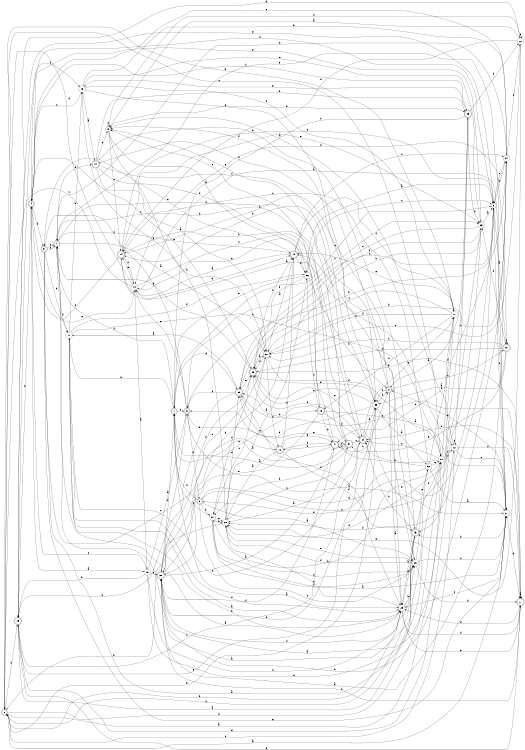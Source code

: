 digraph n36_9 {
__start0 [label="" shape="none"];

rankdir=LR;
size="8,5";

s0 [style="rounded,filled", color="black", fillcolor="white" shape="doublecircle", label="0"];
s1 [style="rounded,filled", color="black", fillcolor="white" shape="doublecircle", label="1"];
s2 [style="rounded,filled", color="black", fillcolor="white" shape="doublecircle", label="2"];
s3 [style="rounded,filled", color="black", fillcolor="white" shape="doublecircle", label="3"];
s4 [style="rounded,filled", color="black", fillcolor="white" shape="doublecircle", label="4"];
s5 [style="rounded,filled", color="black", fillcolor="white" shape="doublecircle", label="5"];
s6 [style="rounded,filled", color="black", fillcolor="white" shape="doublecircle", label="6"];
s7 [style="rounded,filled", color="black", fillcolor="white" shape="doublecircle", label="7"];
s8 [style="filled", color="black", fillcolor="white" shape="circle", label="8"];
s9 [style="filled", color="black", fillcolor="white" shape="circle", label="9"];
s10 [style="rounded,filled", color="black", fillcolor="white" shape="doublecircle", label="10"];
s11 [style="filled", color="black", fillcolor="white" shape="circle", label="11"];
s12 [style="filled", color="black", fillcolor="white" shape="circle", label="12"];
s13 [style="rounded,filled", color="black", fillcolor="white" shape="doublecircle", label="13"];
s14 [style="rounded,filled", color="black", fillcolor="white" shape="doublecircle", label="14"];
s15 [style="rounded,filled", color="black", fillcolor="white" shape="doublecircle", label="15"];
s16 [style="filled", color="black", fillcolor="white" shape="circle", label="16"];
s17 [style="filled", color="black", fillcolor="white" shape="circle", label="17"];
s18 [style="rounded,filled", color="black", fillcolor="white" shape="doublecircle", label="18"];
s19 [style="rounded,filled", color="black", fillcolor="white" shape="doublecircle", label="19"];
s20 [style="filled", color="black", fillcolor="white" shape="circle", label="20"];
s21 [style="filled", color="black", fillcolor="white" shape="circle", label="21"];
s22 [style="filled", color="black", fillcolor="white" shape="circle", label="22"];
s23 [style="filled", color="black", fillcolor="white" shape="circle", label="23"];
s24 [style="filled", color="black", fillcolor="white" shape="circle", label="24"];
s25 [style="rounded,filled", color="black", fillcolor="white" shape="doublecircle", label="25"];
s26 [style="filled", color="black", fillcolor="white" shape="circle", label="26"];
s27 [style="rounded,filled", color="black", fillcolor="white" shape="doublecircle", label="27"];
s28 [style="filled", color="black", fillcolor="white" shape="circle", label="28"];
s29 [style="filled", color="black", fillcolor="white" shape="circle", label="29"];
s30 [style="filled", color="black", fillcolor="white" shape="circle", label="30"];
s31 [style="rounded,filled", color="black", fillcolor="white" shape="doublecircle", label="31"];
s32 [style="filled", color="black", fillcolor="white" shape="circle", label="32"];
s33 [style="filled", color="black", fillcolor="white" shape="circle", label="33"];
s34 [style="rounded,filled", color="black", fillcolor="white" shape="doublecircle", label="34"];
s35 [style="rounded,filled", color="black", fillcolor="white" shape="doublecircle", label="35"];
s36 [style="filled", color="black", fillcolor="white" shape="circle", label="36"];
s37 [style="filled", color="black", fillcolor="white" shape="circle", label="37"];
s38 [style="rounded,filled", color="black", fillcolor="white" shape="doublecircle", label="38"];
s39 [style="rounded,filled", color="black", fillcolor="white" shape="doublecircle", label="39"];
s40 [style="filled", color="black", fillcolor="white" shape="circle", label="40"];
s41 [style="rounded,filled", color="black", fillcolor="white" shape="doublecircle", label="41"];
s42 [style="filled", color="black", fillcolor="white" shape="circle", label="42"];
s43 [style="rounded,filled", color="black", fillcolor="white" shape="doublecircle", label="43"];
s44 [style="rounded,filled", color="black", fillcolor="white" shape="doublecircle", label="44"];
s0 -> s21 [label="a"];
s0 -> s29 [label="b"];
s0 -> s20 [label="c"];
s0 -> s20 [label="d"];
s0 -> s33 [label="e"];
s0 -> s15 [label="f"];
s1 -> s29 [label="a"];
s1 -> s17 [label="b"];
s1 -> s8 [label="c"];
s1 -> s6 [label="d"];
s1 -> s39 [label="e"];
s1 -> s7 [label="f"];
s2 -> s29 [label="a"];
s2 -> s14 [label="b"];
s2 -> s18 [label="c"];
s2 -> s33 [label="d"];
s2 -> s26 [label="e"];
s2 -> s44 [label="f"];
s3 -> s26 [label="a"];
s3 -> s37 [label="b"];
s3 -> s26 [label="c"];
s3 -> s1 [label="d"];
s3 -> s8 [label="e"];
s3 -> s23 [label="f"];
s4 -> s40 [label="a"];
s4 -> s5 [label="b"];
s4 -> s35 [label="c"];
s4 -> s8 [label="d"];
s4 -> s42 [label="e"];
s4 -> s25 [label="f"];
s5 -> s32 [label="a"];
s5 -> s17 [label="b"];
s5 -> s10 [label="c"];
s5 -> s7 [label="d"];
s5 -> s21 [label="e"];
s5 -> s7 [label="f"];
s6 -> s21 [label="a"];
s6 -> s15 [label="b"];
s6 -> s5 [label="c"];
s6 -> s3 [label="d"];
s6 -> s42 [label="e"];
s6 -> s23 [label="f"];
s7 -> s30 [label="a"];
s7 -> s18 [label="b"];
s7 -> s34 [label="c"];
s7 -> s44 [label="d"];
s7 -> s19 [label="e"];
s7 -> s17 [label="f"];
s8 -> s18 [label="a"];
s8 -> s24 [label="b"];
s8 -> s41 [label="c"];
s8 -> s21 [label="d"];
s8 -> s15 [label="e"];
s8 -> s28 [label="f"];
s9 -> s36 [label="a"];
s9 -> s30 [label="b"];
s9 -> s14 [label="c"];
s9 -> s9 [label="d"];
s9 -> s25 [label="e"];
s9 -> s22 [label="f"];
s10 -> s28 [label="a"];
s10 -> s19 [label="b"];
s10 -> s39 [label="c"];
s10 -> s43 [label="d"];
s10 -> s41 [label="e"];
s10 -> s41 [label="f"];
s11 -> s38 [label="a"];
s11 -> s0 [label="b"];
s11 -> s39 [label="c"];
s11 -> s13 [label="d"];
s11 -> s19 [label="e"];
s11 -> s30 [label="f"];
s12 -> s9 [label="a"];
s12 -> s25 [label="b"];
s12 -> s0 [label="c"];
s12 -> s12 [label="d"];
s12 -> s21 [label="e"];
s12 -> s27 [label="f"];
s13 -> s21 [label="a"];
s13 -> s41 [label="b"];
s13 -> s9 [label="c"];
s13 -> s39 [label="d"];
s13 -> s38 [label="e"];
s13 -> s34 [label="f"];
s14 -> s12 [label="a"];
s14 -> s29 [label="b"];
s14 -> s42 [label="c"];
s14 -> s8 [label="d"];
s14 -> s23 [label="e"];
s14 -> s4 [label="f"];
s15 -> s26 [label="a"];
s15 -> s4 [label="b"];
s15 -> s34 [label="c"];
s15 -> s12 [label="d"];
s15 -> s33 [label="e"];
s15 -> s16 [label="f"];
s16 -> s44 [label="a"];
s16 -> s24 [label="b"];
s16 -> s4 [label="c"];
s16 -> s33 [label="d"];
s16 -> s23 [label="e"];
s16 -> s11 [label="f"];
s17 -> s29 [label="a"];
s17 -> s16 [label="b"];
s17 -> s20 [label="c"];
s17 -> s36 [label="d"];
s17 -> s29 [label="e"];
s17 -> s29 [label="f"];
s18 -> s33 [label="a"];
s18 -> s35 [label="b"];
s18 -> s30 [label="c"];
s18 -> s18 [label="d"];
s18 -> s31 [label="e"];
s18 -> s23 [label="f"];
s19 -> s42 [label="a"];
s19 -> s36 [label="b"];
s19 -> s24 [label="c"];
s19 -> s38 [label="d"];
s19 -> s5 [label="e"];
s19 -> s11 [label="f"];
s20 -> s0 [label="a"];
s20 -> s37 [label="b"];
s20 -> s34 [label="c"];
s20 -> s11 [label="d"];
s20 -> s6 [label="e"];
s20 -> s12 [label="f"];
s21 -> s14 [label="a"];
s21 -> s43 [label="b"];
s21 -> s29 [label="c"];
s21 -> s27 [label="d"];
s21 -> s2 [label="e"];
s21 -> s42 [label="f"];
s22 -> s9 [label="a"];
s22 -> s15 [label="b"];
s22 -> s30 [label="c"];
s22 -> s22 [label="d"];
s22 -> s28 [label="e"];
s22 -> s14 [label="f"];
s23 -> s8 [label="a"];
s23 -> s30 [label="b"];
s23 -> s39 [label="c"];
s23 -> s43 [label="d"];
s23 -> s4 [label="e"];
s23 -> s35 [label="f"];
s24 -> s38 [label="a"];
s24 -> s6 [label="b"];
s24 -> s4 [label="c"];
s24 -> s7 [label="d"];
s24 -> s8 [label="e"];
s24 -> s22 [label="f"];
s25 -> s2 [label="a"];
s25 -> s23 [label="b"];
s25 -> s1 [label="c"];
s25 -> s22 [label="d"];
s25 -> s16 [label="e"];
s25 -> s28 [label="f"];
s26 -> s7 [label="a"];
s26 -> s27 [label="b"];
s26 -> s21 [label="c"];
s26 -> s28 [label="d"];
s26 -> s32 [label="e"];
s26 -> s19 [label="f"];
s27 -> s27 [label="a"];
s27 -> s38 [label="b"];
s27 -> s39 [label="c"];
s27 -> s29 [label="d"];
s27 -> s34 [label="e"];
s27 -> s15 [label="f"];
s28 -> s36 [label="a"];
s28 -> s0 [label="b"];
s28 -> s31 [label="c"];
s28 -> s39 [label="d"];
s28 -> s26 [label="e"];
s28 -> s16 [label="f"];
s29 -> s7 [label="a"];
s29 -> s26 [label="b"];
s29 -> s28 [label="c"];
s29 -> s27 [label="d"];
s29 -> s27 [label="e"];
s29 -> s43 [label="f"];
s30 -> s19 [label="a"];
s30 -> s24 [label="b"];
s30 -> s37 [label="c"];
s30 -> s35 [label="d"];
s30 -> s33 [label="e"];
s30 -> s10 [label="f"];
s31 -> s1 [label="a"];
s31 -> s37 [label="b"];
s31 -> s34 [label="c"];
s31 -> s7 [label="d"];
s31 -> s9 [label="e"];
s31 -> s41 [label="f"];
s32 -> s21 [label="a"];
s32 -> s34 [label="b"];
s32 -> s14 [label="c"];
s32 -> s3 [label="d"];
s32 -> s20 [label="e"];
s32 -> s11 [label="f"];
s33 -> s32 [label="a"];
s33 -> s6 [label="b"];
s33 -> s35 [label="c"];
s33 -> s9 [label="d"];
s33 -> s38 [label="e"];
s33 -> s2 [label="f"];
s34 -> s28 [label="a"];
s34 -> s14 [label="b"];
s34 -> s17 [label="c"];
s34 -> s35 [label="d"];
s34 -> s11 [label="e"];
s34 -> s33 [label="f"];
s35 -> s30 [label="a"];
s35 -> s7 [label="b"];
s35 -> s19 [label="c"];
s35 -> s20 [label="d"];
s35 -> s27 [label="e"];
s35 -> s37 [label="f"];
s36 -> s8 [label="a"];
s36 -> s2 [label="b"];
s36 -> s8 [label="c"];
s36 -> s13 [label="d"];
s36 -> s1 [label="e"];
s36 -> s35 [label="f"];
s37 -> s21 [label="a"];
s37 -> s28 [label="b"];
s37 -> s1 [label="c"];
s37 -> s26 [label="d"];
s37 -> s28 [label="e"];
s37 -> s26 [label="f"];
s38 -> s41 [label="a"];
s38 -> s24 [label="b"];
s38 -> s13 [label="c"];
s38 -> s1 [label="d"];
s38 -> s30 [label="e"];
s38 -> s35 [label="f"];
s39 -> s17 [label="a"];
s39 -> s38 [label="b"];
s39 -> s8 [label="c"];
s39 -> s29 [label="d"];
s39 -> s35 [label="e"];
s39 -> s6 [label="f"];
s40 -> s6 [label="a"];
s40 -> s15 [label="b"];
s40 -> s4 [label="c"];
s40 -> s20 [label="d"];
s40 -> s38 [label="e"];
s40 -> s29 [label="f"];
s41 -> s1 [label="a"];
s41 -> s10 [label="b"];
s41 -> s2 [label="c"];
s41 -> s31 [label="d"];
s41 -> s42 [label="e"];
s41 -> s38 [label="f"];
s42 -> s40 [label="a"];
s42 -> s19 [label="b"];
s42 -> s0 [label="c"];
s42 -> s0 [label="d"];
s42 -> s14 [label="e"];
s42 -> s31 [label="f"];
s43 -> s29 [label="a"];
s43 -> s34 [label="b"];
s43 -> s0 [label="c"];
s43 -> s20 [label="d"];
s43 -> s35 [label="e"];
s43 -> s38 [label="f"];
s44 -> s30 [label="a"];
s44 -> s25 [label="b"];
s44 -> s9 [label="c"];
s44 -> s36 [label="d"];
s44 -> s43 [label="e"];
s44 -> s33 [label="f"];

}